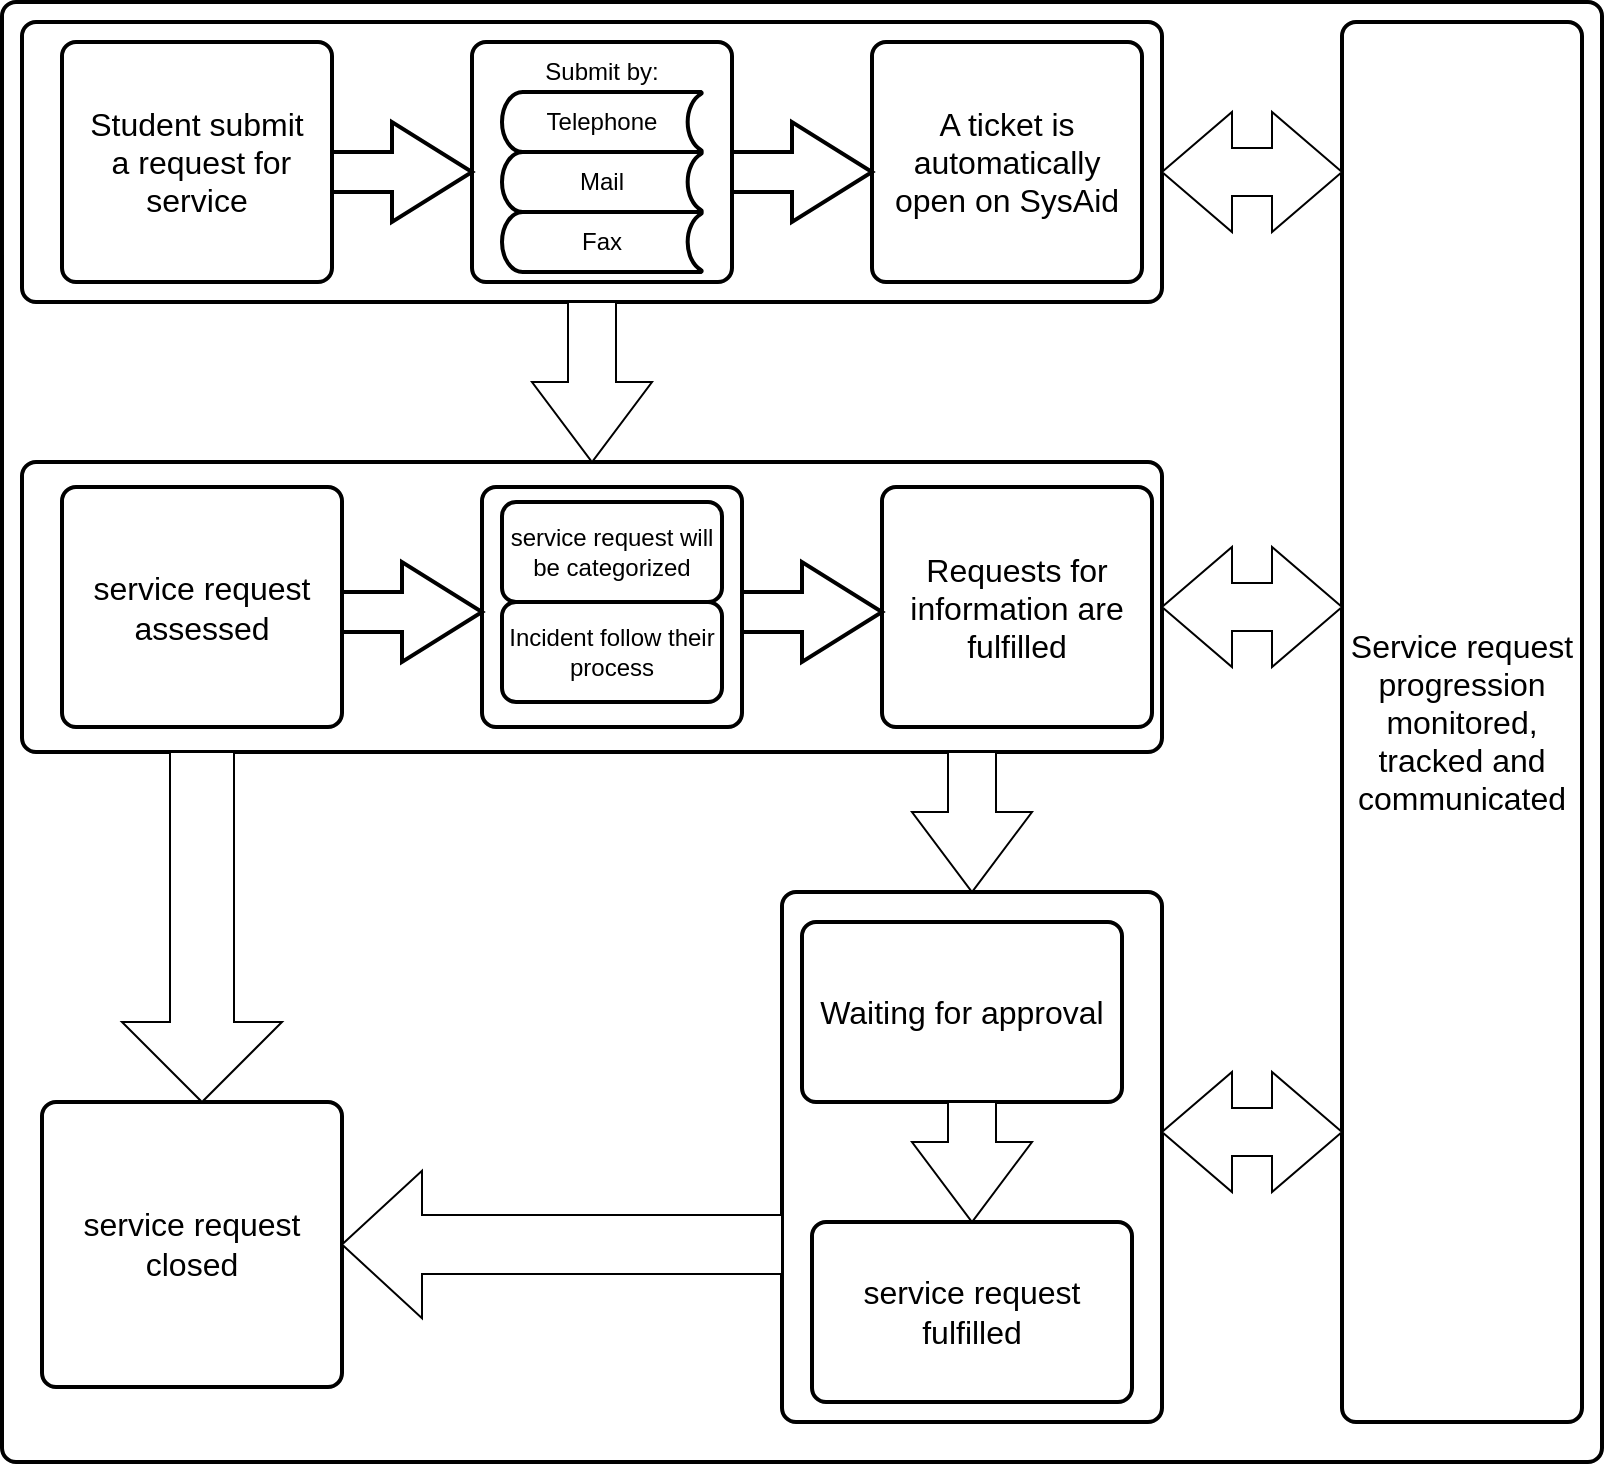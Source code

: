 <mxfile version="14.9.8" type="device"><diagram id="uBxacR-HMHUdLC6lWn2L" name="Page-1"><mxGraphModel dx="1990" dy="810" grid="1" gridSize="10" guides="1" tooltips="1" connect="1" arrows="1" fold="1" page="1" pageScale="1" pageWidth="850" pageHeight="1100" math="0" shadow="0"><root><mxCell id="0"/><mxCell id="1" parent="0"/><mxCell id="w6xWCJnGxs-2-oCVBEP4-2" value="" style="rounded=1;whiteSpace=wrap;html=1;absoluteArcSize=1;arcSize=14;strokeWidth=2;" vertex="1" parent="1"><mxGeometry x="40" y="60" width="800" height="730" as="geometry"/></mxCell><mxCell id="w6xWCJnGxs-2-oCVBEP4-3" value="" style="rounded=1;whiteSpace=wrap;html=1;absoluteArcSize=1;arcSize=14;strokeWidth=2;" vertex="1" parent="1"><mxGeometry x="50" y="70" width="570" height="140" as="geometry"/></mxCell><mxCell id="w6xWCJnGxs-2-oCVBEP4-4" value="" style="rounded=1;whiteSpace=wrap;html=1;absoluteArcSize=1;arcSize=14;strokeWidth=2;" vertex="1" parent="1"><mxGeometry x="275" y="80" width="130" height="120" as="geometry"/></mxCell><mxCell id="w6xWCJnGxs-2-oCVBEP4-5" value="" style="verticalLabelPosition=bottom;verticalAlign=top;html=1;strokeWidth=2;shape=mxgraph.arrows2.arrow;dy=0.6;dx=40;notch=0;" vertex="1" parent="1"><mxGeometry x="205" y="120" width="70" height="50" as="geometry"/></mxCell><mxCell id="w6xWCJnGxs-2-oCVBEP4-7" value="Telephone" style="strokeWidth=2;html=1;shape=mxgraph.flowchart.stored_data;whiteSpace=wrap;" vertex="1" parent="1"><mxGeometry x="290" y="105" width="100" height="30" as="geometry"/></mxCell><mxCell id="w6xWCJnGxs-2-oCVBEP4-8" value="Mail" style="strokeWidth=2;html=1;shape=mxgraph.flowchart.stored_data;whiteSpace=wrap;" vertex="1" parent="1"><mxGeometry x="290" y="135" width="100" height="30" as="geometry"/></mxCell><mxCell id="w6xWCJnGxs-2-oCVBEP4-9" value="Fax" style="strokeWidth=2;html=1;shape=mxgraph.flowchart.stored_data;whiteSpace=wrap;" vertex="1" parent="1"><mxGeometry x="290" y="165" width="100" height="30" as="geometry"/></mxCell><mxCell id="w6xWCJnGxs-2-oCVBEP4-10" value="Submit by:" style="text;html=1;strokeColor=none;fillColor=none;align=center;verticalAlign=middle;whiteSpace=wrap;rounded=0;" vertex="1" parent="1"><mxGeometry x="310" y="85" width="60" height="20" as="geometry"/></mxCell><mxCell id="w6xWCJnGxs-2-oCVBEP4-12" value="&lt;font style=&quot;font-size: 16px&quot;&gt;Student submit&lt;br&gt;&amp;nbsp;a request for service&lt;/font&gt;" style="rounded=1;whiteSpace=wrap;html=1;absoluteArcSize=1;arcSize=14;strokeWidth=2;" vertex="1" parent="1"><mxGeometry x="70" y="80" width="135" height="120" as="geometry"/></mxCell><mxCell id="w6xWCJnGxs-2-oCVBEP4-13" value="&lt;font style=&quot;font-size: 16px&quot;&gt;A ticket is automatically open on SysAid&lt;/font&gt;" style="rounded=1;whiteSpace=wrap;html=1;absoluteArcSize=1;arcSize=14;strokeWidth=2;" vertex="1" parent="1"><mxGeometry x="475" y="80" width="135" height="120" as="geometry"/></mxCell><mxCell id="w6xWCJnGxs-2-oCVBEP4-14" value="" style="verticalLabelPosition=bottom;verticalAlign=top;html=1;strokeWidth=2;shape=mxgraph.arrows2.arrow;dy=0.6;dx=40;notch=0;" vertex="1" parent="1"><mxGeometry x="405" y="120" width="70" height="50" as="geometry"/></mxCell><mxCell id="w6xWCJnGxs-2-oCVBEP4-15" value="&lt;font style=&quot;font-size: 16px&quot;&gt;Service request progression monitored, tracked and communicated&lt;/font&gt;" style="rounded=1;whiteSpace=wrap;html=1;absoluteArcSize=1;arcSize=14;strokeWidth=2;" vertex="1" parent="1"><mxGeometry x="710" y="70" width="120" height="700" as="geometry"/></mxCell><mxCell id="w6xWCJnGxs-2-oCVBEP4-16" value="" style="html=1;shadow=0;dashed=0;align=center;verticalAlign=middle;shape=mxgraph.arrows2.twoWayArrow;dy=0.6;dx=35;" vertex="1" parent="1"><mxGeometry x="620" y="115" width="90" height="60" as="geometry"/></mxCell><mxCell id="w6xWCJnGxs-2-oCVBEP4-17" value="" style="rounded=1;whiteSpace=wrap;html=1;absoluteArcSize=1;arcSize=14;strokeWidth=2;" vertex="1" parent="1"><mxGeometry x="50" y="290" width="570" height="145" as="geometry"/></mxCell><mxCell id="w6xWCJnGxs-2-oCVBEP4-18" value="" style="html=1;shadow=0;dashed=0;align=center;verticalAlign=middle;shape=mxgraph.arrows2.twoWayArrow;dy=0.6;dx=35;" vertex="1" parent="1"><mxGeometry x="620" y="332.5" width="90" height="60" as="geometry"/></mxCell><mxCell id="w6xWCJnGxs-2-oCVBEP4-19" value="" style="html=1;shadow=0;dashed=0;align=center;verticalAlign=middle;shape=mxgraph.arrows2.arrow;dy=0.6;dx=40;direction=south;notch=0;" vertex="1" parent="1"><mxGeometry x="305" y="210" width="60" height="80" as="geometry"/></mxCell><mxCell id="w6xWCJnGxs-2-oCVBEP4-20" value="&lt;font style=&quot;font-size: 16px&quot;&gt;service request assessed&lt;/font&gt;" style="rounded=1;whiteSpace=wrap;html=1;absoluteArcSize=1;arcSize=14;strokeWidth=2;" vertex="1" parent="1"><mxGeometry x="70" y="302.5" width="140" height="120" as="geometry"/></mxCell><mxCell id="w6xWCJnGxs-2-oCVBEP4-21" value="" style="rounded=1;whiteSpace=wrap;html=1;absoluteArcSize=1;arcSize=14;strokeWidth=2;" vertex="1" parent="1"><mxGeometry x="280" y="302.5" width="130" height="120" as="geometry"/></mxCell><mxCell id="w6xWCJnGxs-2-oCVBEP4-23" value="Incident follow their process" style="rounded=1;whiteSpace=wrap;html=1;absoluteArcSize=1;arcSize=14;strokeWidth=2;" vertex="1" parent="1"><mxGeometry x="290" y="360" width="110" height="50" as="geometry"/></mxCell><mxCell id="w6xWCJnGxs-2-oCVBEP4-24" value="service request will be categorized" style="rounded=1;whiteSpace=wrap;html=1;absoluteArcSize=1;arcSize=14;strokeWidth=2;" vertex="1" parent="1"><mxGeometry x="290" y="310" width="110" height="50" as="geometry"/></mxCell><mxCell id="w6xWCJnGxs-2-oCVBEP4-25" value="" style="html=1;shadow=0;dashed=0;align=center;verticalAlign=middle;shape=mxgraph.arrows2.arrow;dy=0.6;dx=40;direction=south;notch=0;" vertex="1" parent="1"><mxGeometry x="495" y="435" width="60" height="70" as="geometry"/></mxCell><mxCell id="w6xWCJnGxs-2-oCVBEP4-26" value="" style="rounded=1;whiteSpace=wrap;html=1;absoluteArcSize=1;arcSize=14;strokeWidth=2;" vertex="1" parent="1"><mxGeometry x="430" y="505" width="190" height="265" as="geometry"/></mxCell><mxCell id="w6xWCJnGxs-2-oCVBEP4-27" value="&lt;font style=&quot;font-size: 16px&quot;&gt;Requests for information are fulfilled&lt;/font&gt;" style="rounded=1;whiteSpace=wrap;html=1;absoluteArcSize=1;arcSize=14;strokeWidth=2;" vertex="1" parent="1"><mxGeometry x="480" y="302.5" width="135" height="120" as="geometry"/></mxCell><mxCell id="w6xWCJnGxs-2-oCVBEP4-29" value="" style="verticalLabelPosition=bottom;verticalAlign=top;html=1;strokeWidth=2;shape=mxgraph.arrows2.arrow;dy=0.6;dx=40;notch=0;" vertex="1" parent="1"><mxGeometry x="210" y="340" width="70" height="50" as="geometry"/></mxCell><mxCell id="w6xWCJnGxs-2-oCVBEP4-30" value="" style="verticalLabelPosition=bottom;verticalAlign=top;html=1;strokeWidth=2;shape=mxgraph.arrows2.arrow;dy=0.6;dx=40;notch=0;" vertex="1" parent="1"><mxGeometry x="410" y="340" width="70" height="50" as="geometry"/></mxCell><mxCell id="w6xWCJnGxs-2-oCVBEP4-31" value="" style="html=1;shadow=0;dashed=0;align=center;verticalAlign=middle;shape=mxgraph.arrows2.twoWayArrow;dy=0.6;dx=35;" vertex="1" parent="1"><mxGeometry x="620" y="595" width="90" height="60" as="geometry"/></mxCell><mxCell id="w6xWCJnGxs-2-oCVBEP4-32" value="&lt;font style=&quot;font-size: 16px&quot;&gt;Waiting for approval&lt;/font&gt;" style="rounded=1;whiteSpace=wrap;html=1;absoluteArcSize=1;arcSize=14;strokeWidth=2;" vertex="1" parent="1"><mxGeometry x="440" y="520" width="160" height="90" as="geometry"/></mxCell><mxCell id="w6xWCJnGxs-2-oCVBEP4-33" value="" style="html=1;shadow=0;dashed=0;align=center;verticalAlign=middle;shape=mxgraph.arrows2.arrow;dy=0.6;dx=40;direction=south;notch=0;" vertex="1" parent="1"><mxGeometry x="495" y="610" width="60" height="60" as="geometry"/></mxCell><mxCell id="w6xWCJnGxs-2-oCVBEP4-34" value="&lt;font style=&quot;font-size: 16px&quot;&gt;service request fulfilled&lt;/font&gt;" style="rounded=1;whiteSpace=wrap;html=1;absoluteArcSize=1;arcSize=14;strokeWidth=2;" vertex="1" parent="1"><mxGeometry x="445" y="670" width="160" height="90" as="geometry"/></mxCell><mxCell id="w6xWCJnGxs-2-oCVBEP4-35" value="&lt;font style=&quot;font-size: 16px&quot;&gt;service request closed&lt;/font&gt;" style="rounded=1;whiteSpace=wrap;html=1;absoluteArcSize=1;arcSize=14;strokeWidth=2;" vertex="1" parent="1"><mxGeometry x="60" y="610" width="150" height="142.5" as="geometry"/></mxCell><mxCell id="w6xWCJnGxs-2-oCVBEP4-36" value="" style="html=1;shadow=0;dashed=0;align=center;verticalAlign=middle;shape=mxgraph.arrows2.arrow;dy=0.6;dx=40;direction=south;notch=0;" vertex="1" parent="1"><mxGeometry x="100" y="435" width="80" height="175" as="geometry"/></mxCell><mxCell id="w6xWCJnGxs-2-oCVBEP4-37" value="" style="html=1;shadow=0;dashed=0;align=center;verticalAlign=middle;shape=mxgraph.arrows2.arrow;dy=0.6;dx=40;flipH=1;notch=0;" vertex="1" parent="1"><mxGeometry x="210" y="644.38" width="220" height="73.75" as="geometry"/></mxCell></root></mxGraphModel></diagram></mxfile>